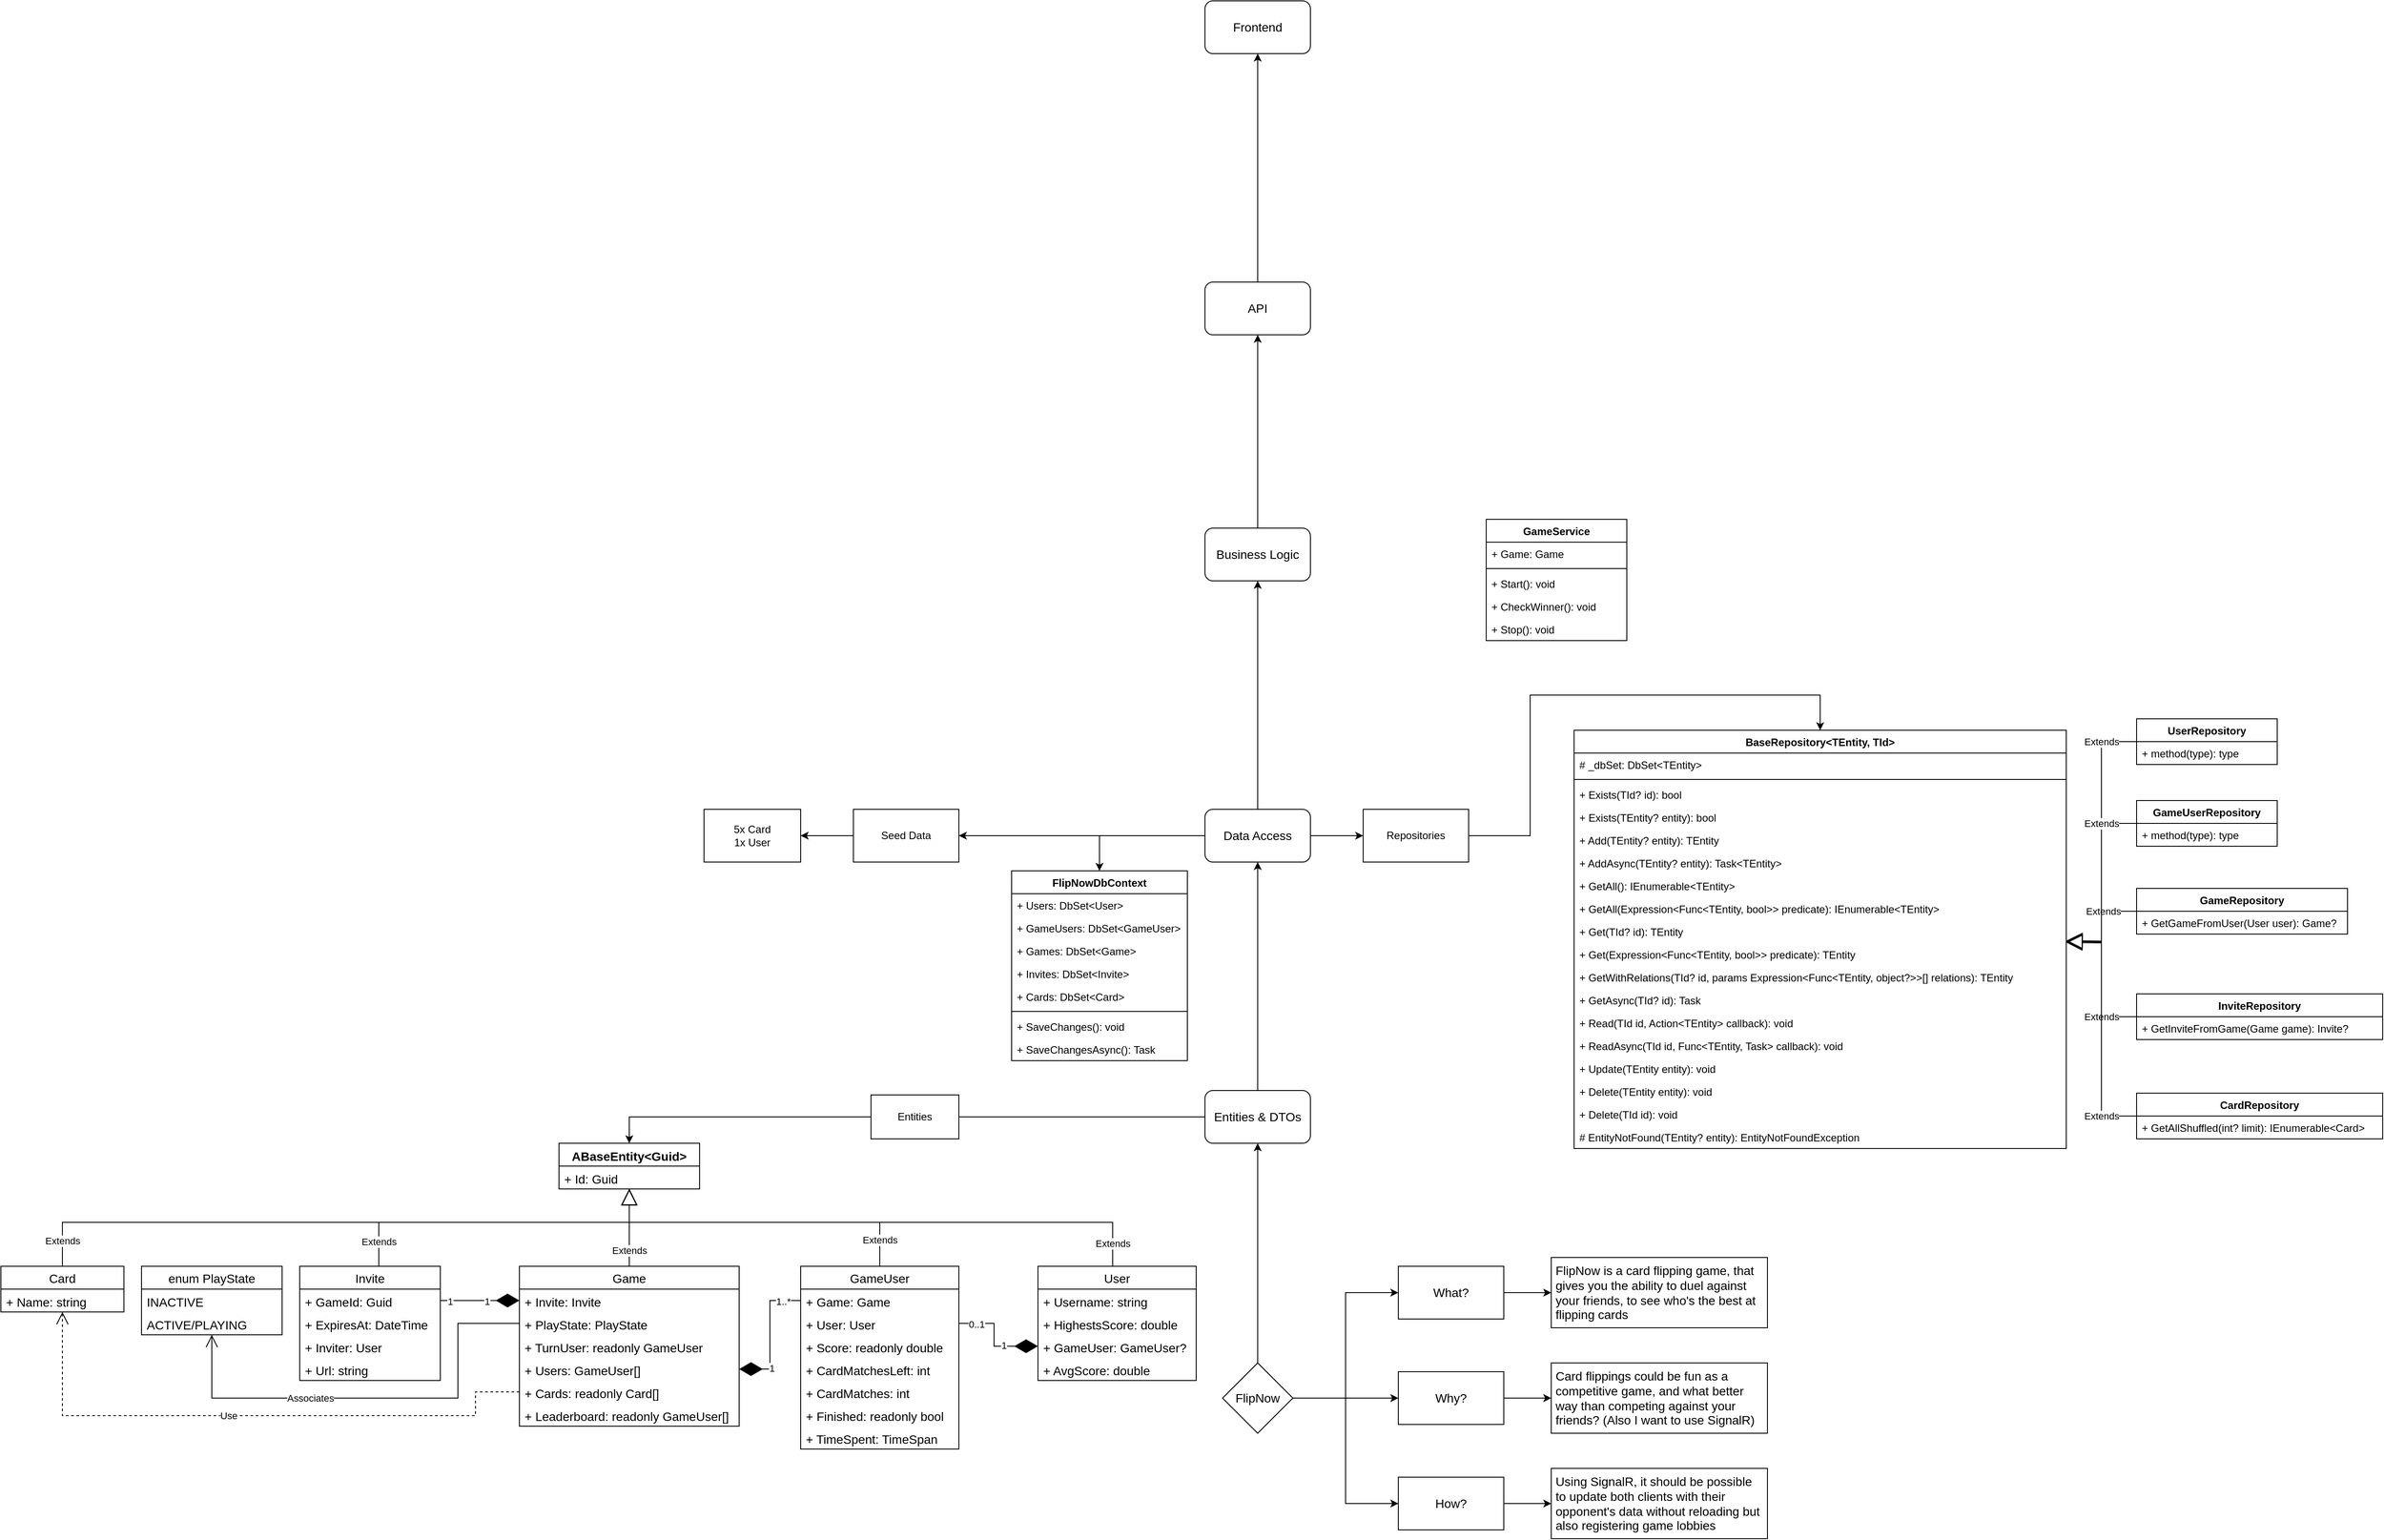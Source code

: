 <mxfile version="16.5.1" type="device"><diagram id="bLvxKrMpORe7aQ-tWuLp" name="Page-1"><mxGraphModel dx="3318" dy="1814" grid="1" gridSize="10" guides="1" tooltips="1" connect="1" arrows="1" fold="1" page="0" pageScale="1" pageWidth="827" pageHeight="1169" math="0" shadow="0"><root><mxCell id="0"/><mxCell id="1" parent="0"/><mxCell id="ZLtB1Bo7ZtcmUsLtzGa--14" value="" style="edgeStyle=orthogonalEdgeStyle;rounded=0;orthogonalLoop=1;jettySize=auto;html=1;fontSize=14;" edge="1" parent="1" source="ZLtB1Bo7ZtcmUsLtzGa--2" target="ZLtB1Bo7ZtcmUsLtzGa--4"><mxGeometry relative="1" as="geometry"/></mxCell><mxCell id="ZLtB1Bo7ZtcmUsLtzGa--158" style="edgeStyle=orthogonalEdgeStyle;rounded=0;orthogonalLoop=1;jettySize=auto;html=1;entryX=0;entryY=0.5;entryDx=0;entryDy=0;" edge="1" parent="1" source="ZLtB1Bo7ZtcmUsLtzGa--2" target="ZLtB1Bo7ZtcmUsLtzGa--108"><mxGeometry relative="1" as="geometry"/></mxCell><mxCell id="ZLtB1Bo7ZtcmUsLtzGa--160" style="edgeStyle=orthogonalEdgeStyle;rounded=0;orthogonalLoop=1;jettySize=auto;html=1;entryX=0.5;entryY=0;entryDx=0;entryDy=0;" edge="1" parent="1" source="ZLtB1Bo7ZtcmUsLtzGa--2" target="ZLtB1Bo7ZtcmUsLtzGa--111"><mxGeometry relative="1" as="geometry"/></mxCell><mxCell id="ZLtB1Bo7ZtcmUsLtzGa--161" style="edgeStyle=orthogonalEdgeStyle;rounded=0;orthogonalLoop=1;jettySize=auto;html=1;entryX=1;entryY=0.5;entryDx=0;entryDy=0;" edge="1" parent="1" source="ZLtB1Bo7ZtcmUsLtzGa--2" target="ZLtB1Bo7ZtcmUsLtzGa--109"><mxGeometry relative="1" as="geometry"/></mxCell><mxCell id="ZLtB1Bo7ZtcmUsLtzGa--2" value="Data Access" style="rounded=1;whiteSpace=wrap;html=1;fontSize=14;" vertex="1" parent="1"><mxGeometry x="20" y="330" width="120" height="60" as="geometry"/></mxCell><mxCell id="ZLtB1Bo7ZtcmUsLtzGa--13" value="" style="edgeStyle=orthogonalEdgeStyle;rounded=0;orthogonalLoop=1;jettySize=auto;html=1;fontSize=14;" edge="1" parent="1" source="ZLtB1Bo7ZtcmUsLtzGa--3" target="ZLtB1Bo7ZtcmUsLtzGa--2"><mxGeometry relative="1" as="geometry"/></mxCell><mxCell id="ZLtB1Bo7ZtcmUsLtzGa--57" style="edgeStyle=orthogonalEdgeStyle;rounded=0;orthogonalLoop=1;jettySize=auto;html=1;entryX=0.5;entryY=0;entryDx=0;entryDy=0;fontSize=14;startArrow=none;" edge="1" parent="1" source="ZLtB1Bo7ZtcmUsLtzGa--106" target="ZLtB1Bo7ZtcmUsLtzGa--52"><mxGeometry relative="1" as="geometry"><Array as="points"><mxPoint x="-635" y="680"/></Array></mxGeometry></mxCell><mxCell id="ZLtB1Bo7ZtcmUsLtzGa--3" value="Entities &amp;amp; DTOs" style="rounded=1;whiteSpace=wrap;html=1;fontSize=14;" vertex="1" parent="1"><mxGeometry x="20" y="650" width="120" height="60" as="geometry"/></mxCell><mxCell id="ZLtB1Bo7ZtcmUsLtzGa--15" style="edgeStyle=orthogonalEdgeStyle;rounded=0;orthogonalLoop=1;jettySize=auto;html=1;fontSize=14;" edge="1" parent="1" source="ZLtB1Bo7ZtcmUsLtzGa--4" target="ZLtB1Bo7ZtcmUsLtzGa--6"><mxGeometry relative="1" as="geometry"><mxPoint x="80.0" y="590" as="targetPoint"/></mxGeometry></mxCell><mxCell id="ZLtB1Bo7ZtcmUsLtzGa--4" value="Business Logic" style="rounded=1;whiteSpace=wrap;html=1;fontSize=14;" vertex="1" parent="1"><mxGeometry x="20" y="10" width="120" height="60" as="geometry"/></mxCell><mxCell id="ZLtB1Bo7ZtcmUsLtzGa--16" value="" style="edgeStyle=orthogonalEdgeStyle;rounded=0;orthogonalLoop=1;jettySize=auto;html=1;fontSize=14;" edge="1" parent="1" source="ZLtB1Bo7ZtcmUsLtzGa--6" target="ZLtB1Bo7ZtcmUsLtzGa--7"><mxGeometry relative="1" as="geometry"/></mxCell><mxCell id="ZLtB1Bo7ZtcmUsLtzGa--6" value="API" style="rounded=1;whiteSpace=wrap;html=1;fontSize=14;" vertex="1" parent="1"><mxGeometry x="20" y="-270" width="120" height="60" as="geometry"/></mxCell><mxCell id="ZLtB1Bo7ZtcmUsLtzGa--7" value="Frontend" style="rounded=1;whiteSpace=wrap;html=1;fontSize=14;" vertex="1" parent="1"><mxGeometry x="20" y="-590" width="120" height="60" as="geometry"/></mxCell><mxCell id="ZLtB1Bo7ZtcmUsLtzGa--12" value="" style="edgeStyle=orthogonalEdgeStyle;rounded=0;orthogonalLoop=1;jettySize=auto;html=1;fontSize=14;" edge="1" parent="1" source="ZLtB1Bo7ZtcmUsLtzGa--8" target="ZLtB1Bo7ZtcmUsLtzGa--3"><mxGeometry relative="1" as="geometry"/></mxCell><mxCell id="ZLtB1Bo7ZtcmUsLtzGa--26" style="edgeStyle=orthogonalEdgeStyle;rounded=0;orthogonalLoop=1;jettySize=auto;html=1;entryX=0;entryY=0.5;entryDx=0;entryDy=0;fontSize=14;" edge="1" parent="1" source="ZLtB1Bo7ZtcmUsLtzGa--8" target="ZLtB1Bo7ZtcmUsLtzGa--18"><mxGeometry relative="1" as="geometry"/></mxCell><mxCell id="ZLtB1Bo7ZtcmUsLtzGa--27" style="edgeStyle=orthogonalEdgeStyle;rounded=0;orthogonalLoop=1;jettySize=auto;html=1;entryX=0;entryY=0.5;entryDx=0;entryDy=0;fontSize=14;" edge="1" parent="1" source="ZLtB1Bo7ZtcmUsLtzGa--8" target="ZLtB1Bo7ZtcmUsLtzGa--17"><mxGeometry relative="1" as="geometry"/></mxCell><mxCell id="ZLtB1Bo7ZtcmUsLtzGa--28" style="edgeStyle=orthogonalEdgeStyle;rounded=0;orthogonalLoop=1;jettySize=auto;html=1;entryX=0;entryY=0.5;entryDx=0;entryDy=0;fontSize=14;" edge="1" parent="1" source="ZLtB1Bo7ZtcmUsLtzGa--8" target="ZLtB1Bo7ZtcmUsLtzGa--19"><mxGeometry relative="1" as="geometry"/></mxCell><mxCell id="ZLtB1Bo7ZtcmUsLtzGa--8" value="FlipNow" style="rhombus;whiteSpace=wrap;html=1;fontSize=14;" vertex="1" parent="1"><mxGeometry x="40" y="960" width="80" height="80" as="geometry"/></mxCell><mxCell id="ZLtB1Bo7ZtcmUsLtzGa--30" value="" style="edgeStyle=orthogonalEdgeStyle;rounded=0;orthogonalLoop=1;jettySize=auto;html=1;fontSize=14;" edge="1" parent="1" source="ZLtB1Bo7ZtcmUsLtzGa--17" target="ZLtB1Bo7ZtcmUsLtzGa--29"><mxGeometry relative="1" as="geometry"/></mxCell><mxCell id="ZLtB1Bo7ZtcmUsLtzGa--17" value="What?" style="whiteSpace=wrap;html=1;fontSize=14;" vertex="1" parent="1"><mxGeometry x="240" y="850" width="120" height="60" as="geometry"/></mxCell><mxCell id="ZLtB1Bo7ZtcmUsLtzGa--32" value="" style="edgeStyle=orthogonalEdgeStyle;rounded=0;orthogonalLoop=1;jettySize=auto;html=1;fontSize=14;" edge="1" parent="1" source="ZLtB1Bo7ZtcmUsLtzGa--18" target="ZLtB1Bo7ZtcmUsLtzGa--31"><mxGeometry relative="1" as="geometry"/></mxCell><mxCell id="ZLtB1Bo7ZtcmUsLtzGa--18" value="Why?" style="whiteSpace=wrap;html=1;fontSize=14;" vertex="1" parent="1"><mxGeometry x="240" y="970" width="120" height="60" as="geometry"/></mxCell><mxCell id="ZLtB1Bo7ZtcmUsLtzGa--34" value="" style="edgeStyle=orthogonalEdgeStyle;rounded=0;orthogonalLoop=1;jettySize=auto;html=1;fontSize=14;" edge="1" parent="1" source="ZLtB1Bo7ZtcmUsLtzGa--19" target="ZLtB1Bo7ZtcmUsLtzGa--33"><mxGeometry relative="1" as="geometry"/></mxCell><mxCell id="ZLtB1Bo7ZtcmUsLtzGa--19" value="How?" style="whiteSpace=wrap;html=1;fontSize=14;" vertex="1" parent="1"><mxGeometry x="240" y="1090" width="120" height="60" as="geometry"/></mxCell><mxCell id="ZLtB1Bo7ZtcmUsLtzGa--29" value="&lt;div&gt;FlipNow is a card flipping game, that gives you the ability to duel against your friends, to see who's the best at flipping cards&lt;/div&gt;" style="whiteSpace=wrap;html=1;fontSize=14;align=left;spacingLeft=3;" vertex="1" parent="1"><mxGeometry x="414" y="840" width="246" height="80" as="geometry"/></mxCell><mxCell id="ZLtB1Bo7ZtcmUsLtzGa--31" value="Card flippings could be fun as a competitive game, and what better way than competing against your friends? (Also I want to use SignalR)" style="whiteSpace=wrap;html=1;fontSize=14;align=left;spacingLeft=3;" vertex="1" parent="1"><mxGeometry x="414" y="960" width="246" height="80" as="geometry"/></mxCell><mxCell id="ZLtB1Bo7ZtcmUsLtzGa--33" value="Using SignalR, it should be possible to update both clients with their opponent's data without reloading but also registering game lobbies" style="whiteSpace=wrap;html=1;fontSize=14;align=left;spacingLeft=3;spacingRight=3;" vertex="1" parent="1"><mxGeometry x="414" y="1080" width="246" height="80" as="geometry"/></mxCell><mxCell id="ZLtB1Bo7ZtcmUsLtzGa--35" value="Game" style="swimlane;fontStyle=0;childLayout=stackLayout;horizontal=1;startSize=26;fillColor=none;horizontalStack=0;resizeParent=1;resizeParentMax=0;resizeLast=0;collapsible=1;marginBottom=0;fontSize=14;" vertex="1" parent="1"><mxGeometry x="-760" y="850" width="250" height="182" as="geometry"/></mxCell><mxCell id="ZLtB1Bo7ZtcmUsLtzGa--36" value="+ Invite: Invite" style="text;strokeColor=none;fillColor=none;align=left;verticalAlign=top;spacingLeft=4;spacingRight=4;overflow=hidden;rotatable=0;points=[[0,0.5],[1,0.5]];portConstraint=eastwest;fontSize=14;" vertex="1" parent="ZLtB1Bo7ZtcmUsLtzGa--35"><mxGeometry y="26" width="250" height="26" as="geometry"/></mxCell><mxCell id="ZLtB1Bo7ZtcmUsLtzGa--59" value="+ PlayState: PlayState" style="text;strokeColor=none;fillColor=none;align=left;verticalAlign=top;spacingLeft=4;spacingRight=4;overflow=hidden;rotatable=0;points=[[0,0.5],[1,0.5]];portConstraint=eastwest;fontSize=14;" vertex="1" parent="ZLtB1Bo7ZtcmUsLtzGa--35"><mxGeometry y="52" width="250" height="26" as="geometry"/></mxCell><mxCell id="ZLtB1Bo7ZtcmUsLtzGa--197" value="+ TurnUser: readonly GameUser" style="text;strokeColor=none;fillColor=none;align=left;verticalAlign=top;spacingLeft=4;spacingRight=4;overflow=hidden;rotatable=0;points=[[0,0.5],[1,0.5]];portConstraint=eastwest;fontSize=14;" vertex="1" parent="ZLtB1Bo7ZtcmUsLtzGa--35"><mxGeometry y="78" width="250" height="26" as="geometry"/></mxCell><mxCell id="ZLtB1Bo7ZtcmUsLtzGa--73" value="+ Users: GameUser[]" style="text;strokeColor=none;fillColor=none;align=left;verticalAlign=top;spacingLeft=4;spacingRight=4;overflow=hidden;rotatable=0;points=[[0,0.5],[1,0.5]];portConstraint=eastwest;fontSize=14;" vertex="1" parent="ZLtB1Bo7ZtcmUsLtzGa--35"><mxGeometry y="104" width="250" height="26" as="geometry"/></mxCell><mxCell id="ZLtB1Bo7ZtcmUsLtzGa--37" value="+ Cards: readonly Card[]" style="text;strokeColor=none;fillColor=none;align=left;verticalAlign=top;spacingLeft=4;spacingRight=4;overflow=hidden;rotatable=0;points=[[0,0.5],[1,0.5]];portConstraint=eastwest;fontSize=14;" vertex="1" parent="ZLtB1Bo7ZtcmUsLtzGa--35"><mxGeometry y="130" width="250" height="26" as="geometry"/></mxCell><mxCell id="ZLtB1Bo7ZtcmUsLtzGa--38" value="+ Leaderboard: readonly GameUser[]" style="text;strokeColor=none;fillColor=none;align=left;verticalAlign=top;spacingLeft=4;spacingRight=4;overflow=hidden;rotatable=0;points=[[0,0.5],[1,0.5]];portConstraint=eastwest;fontSize=14;" vertex="1" parent="ZLtB1Bo7ZtcmUsLtzGa--35"><mxGeometry y="156" width="250" height="26" as="geometry"/></mxCell><mxCell id="ZLtB1Bo7ZtcmUsLtzGa--39" value="Card" style="swimlane;fontStyle=0;childLayout=stackLayout;horizontal=1;startSize=26;fillColor=none;horizontalStack=0;resizeParent=1;resizeParentMax=0;resizeLast=0;collapsible=1;marginBottom=0;fontSize=14;" vertex="1" parent="1"><mxGeometry x="-1350" y="850" width="140" height="52" as="geometry"/></mxCell><mxCell id="ZLtB1Bo7ZtcmUsLtzGa--40" value="+ Name: string" style="text;strokeColor=none;fillColor=none;align=left;verticalAlign=top;spacingLeft=4;spacingRight=4;overflow=hidden;rotatable=0;points=[[0,0.5],[1,0.5]];portConstraint=eastwest;fontSize=14;" vertex="1" parent="ZLtB1Bo7ZtcmUsLtzGa--39"><mxGeometry y="26" width="140" height="26" as="geometry"/></mxCell><mxCell id="ZLtB1Bo7ZtcmUsLtzGa--43" value="Invite" style="swimlane;fontStyle=0;childLayout=stackLayout;horizontal=1;startSize=26;fillColor=none;horizontalStack=0;resizeParent=1;resizeParentMax=0;resizeLast=0;collapsible=1;marginBottom=0;fontSize=14;" vertex="1" parent="1"><mxGeometry x="-1010" y="850" width="160" height="130" as="geometry"/></mxCell><mxCell id="ZLtB1Bo7ZtcmUsLtzGa--44" value="+ GameId: Guid" style="text;strokeColor=none;fillColor=none;align=left;verticalAlign=top;spacingLeft=4;spacingRight=4;overflow=hidden;rotatable=0;points=[[0,0.5],[1,0.5]];portConstraint=eastwest;fontSize=14;" vertex="1" parent="ZLtB1Bo7ZtcmUsLtzGa--43"><mxGeometry y="26" width="160" height="26" as="geometry"/></mxCell><mxCell id="ZLtB1Bo7ZtcmUsLtzGa--45" value="+ ExpiresAt: DateTime" style="text;strokeColor=none;fillColor=none;align=left;verticalAlign=top;spacingLeft=4;spacingRight=4;overflow=hidden;rotatable=0;points=[[0,0.5],[1,0.5]];portConstraint=eastwest;fontSize=14;" vertex="1" parent="ZLtB1Bo7ZtcmUsLtzGa--43"><mxGeometry y="52" width="160" height="26" as="geometry"/></mxCell><mxCell id="ZLtB1Bo7ZtcmUsLtzGa--46" value="+ Inviter: User" style="text;strokeColor=none;fillColor=none;align=left;verticalAlign=top;spacingLeft=4;spacingRight=4;overflow=hidden;rotatable=0;points=[[0,0.5],[1,0.5]];portConstraint=eastwest;fontSize=14;" vertex="1" parent="ZLtB1Bo7ZtcmUsLtzGa--43"><mxGeometry y="78" width="160" height="26" as="geometry"/></mxCell><mxCell id="ZLtB1Bo7ZtcmUsLtzGa--72" value="+ Url: string" style="text;strokeColor=none;fillColor=none;align=left;verticalAlign=top;spacingLeft=4;spacingRight=4;overflow=hidden;rotatable=0;points=[[0,0.5],[1,0.5]];portConstraint=eastwest;fontSize=14;" vertex="1" parent="ZLtB1Bo7ZtcmUsLtzGa--43"><mxGeometry y="104" width="160" height="26" as="geometry"/></mxCell><mxCell id="ZLtB1Bo7ZtcmUsLtzGa--47" value="User" style="swimlane;fontStyle=0;childLayout=stackLayout;horizontal=1;startSize=26;fillColor=none;horizontalStack=0;resizeParent=1;resizeParentMax=0;resizeLast=0;collapsible=1;marginBottom=0;fontSize=14;" vertex="1" parent="1"><mxGeometry x="-170" y="850" width="180" height="130" as="geometry"/></mxCell><mxCell id="ZLtB1Bo7ZtcmUsLtzGa--48" value="+ Username: string" style="text;strokeColor=none;fillColor=none;align=left;verticalAlign=top;spacingLeft=4;spacingRight=4;overflow=hidden;rotatable=0;points=[[0,0.5],[1,0.5]];portConstraint=eastwest;fontSize=14;" vertex="1" parent="ZLtB1Bo7ZtcmUsLtzGa--47"><mxGeometry y="26" width="180" height="26" as="geometry"/></mxCell><mxCell id="ZLtB1Bo7ZtcmUsLtzGa--49" value="+ HighestsScore: double" style="text;strokeColor=none;fillColor=none;align=left;verticalAlign=top;spacingLeft=4;spacingRight=4;overflow=hidden;rotatable=0;points=[[0,0.5],[1,0.5]];portConstraint=eastwest;fontSize=14;" vertex="1" parent="ZLtB1Bo7ZtcmUsLtzGa--47"><mxGeometry y="52" width="180" height="26" as="geometry"/></mxCell><mxCell id="ZLtB1Bo7ZtcmUsLtzGa--90" value="+ GameUser: GameUser?" style="text;strokeColor=none;fillColor=none;align=left;verticalAlign=top;spacingLeft=4;spacingRight=4;overflow=hidden;rotatable=0;points=[[0,0.5],[1,0.5]];portConstraint=eastwest;fontSize=14;" vertex="1" parent="ZLtB1Bo7ZtcmUsLtzGa--47"><mxGeometry y="78" width="180" height="26" as="geometry"/></mxCell><mxCell id="ZLtB1Bo7ZtcmUsLtzGa--50" value="+ AvgScore: double" style="text;strokeColor=none;fillColor=none;align=left;verticalAlign=top;spacingLeft=4;spacingRight=4;overflow=hidden;rotatable=0;points=[[0,0.5],[1,0.5]];portConstraint=eastwest;fontSize=14;" vertex="1" parent="ZLtB1Bo7ZtcmUsLtzGa--47"><mxGeometry y="104" width="180" height="26" as="geometry"/></mxCell><mxCell id="ZLtB1Bo7ZtcmUsLtzGa--52" value="ABaseEntity&lt;Guid&gt;" style="swimlane;fontStyle=1;align=center;verticalAlign=top;childLayout=stackLayout;horizontal=1;startSize=26;horizontalStack=0;resizeParent=1;resizeParentMax=0;resizeLast=0;collapsible=1;marginBottom=0;fontSize=14;" vertex="1" parent="1"><mxGeometry x="-715" y="710" width="160" height="52" as="geometry"/></mxCell><mxCell id="ZLtB1Bo7ZtcmUsLtzGa--53" value="+ Id: Guid" style="text;strokeColor=none;fillColor=none;align=left;verticalAlign=top;spacingLeft=4;spacingRight=4;overflow=hidden;rotatable=0;points=[[0,0.5],[1,0.5]];portConstraint=eastwest;fontSize=14;" vertex="1" parent="ZLtB1Bo7ZtcmUsLtzGa--52"><mxGeometry y="26" width="160" height="26" as="geometry"/></mxCell><mxCell id="ZLtB1Bo7ZtcmUsLtzGa--60" value="GameUser" style="swimlane;fontStyle=0;childLayout=stackLayout;horizontal=1;startSize=26;fillColor=none;horizontalStack=0;resizeParent=1;resizeParentMax=0;resizeLast=0;collapsible=1;marginBottom=0;fontSize=14;" vertex="1" parent="1"><mxGeometry x="-440" y="850" width="180" height="208" as="geometry"/></mxCell><mxCell id="ZLtB1Bo7ZtcmUsLtzGa--61" value="+ Game: Game" style="text;strokeColor=none;fillColor=none;align=left;verticalAlign=top;spacingLeft=4;spacingRight=4;overflow=hidden;rotatable=0;points=[[0,0.5],[1,0.5]];portConstraint=eastwest;fontSize=14;" vertex="1" parent="ZLtB1Bo7ZtcmUsLtzGa--60"><mxGeometry y="26" width="180" height="26" as="geometry"/></mxCell><mxCell id="ZLtB1Bo7ZtcmUsLtzGa--62" value="+ User: User" style="text;strokeColor=none;fillColor=none;align=left;verticalAlign=top;spacingLeft=4;spacingRight=4;overflow=hidden;rotatable=0;points=[[0,0.5],[1,0.5]];portConstraint=eastwest;fontSize=14;" vertex="1" parent="ZLtB1Bo7ZtcmUsLtzGa--60"><mxGeometry y="52" width="180" height="26" as="geometry"/></mxCell><mxCell id="ZLtB1Bo7ZtcmUsLtzGa--63" value="+ Score: readonly double" style="text;strokeColor=none;fillColor=none;align=left;verticalAlign=top;spacingLeft=4;spacingRight=4;overflow=hidden;rotatable=0;points=[[0,0.5],[1,0.5]];portConstraint=eastwest;fontSize=14;" vertex="1" parent="ZLtB1Bo7ZtcmUsLtzGa--60"><mxGeometry y="78" width="180" height="26" as="geometry"/></mxCell><mxCell id="ZLtB1Bo7ZtcmUsLtzGa--68" value="+ CardMatchesLeft: int" style="text;strokeColor=none;fillColor=none;align=left;verticalAlign=top;spacingLeft=4;spacingRight=4;overflow=hidden;rotatable=0;points=[[0,0.5],[1,0.5]];portConstraint=eastwest;fontSize=14;" vertex="1" parent="ZLtB1Bo7ZtcmUsLtzGa--60"><mxGeometry y="104" width="180" height="26" as="geometry"/></mxCell><mxCell id="ZLtB1Bo7ZtcmUsLtzGa--69" value="+ CardMatches: int" style="text;strokeColor=none;fillColor=none;align=left;verticalAlign=top;spacingLeft=4;spacingRight=4;overflow=hidden;rotatable=0;points=[[0,0.5],[1,0.5]];portConstraint=eastwest;fontSize=14;" vertex="1" parent="ZLtB1Bo7ZtcmUsLtzGa--60"><mxGeometry y="130" width="180" height="26" as="geometry"/></mxCell><mxCell id="ZLtB1Bo7ZtcmUsLtzGa--71" value="+ Finished: readonly bool" style="text;strokeColor=none;fillColor=none;align=left;verticalAlign=top;spacingLeft=4;spacingRight=4;overflow=hidden;rotatable=0;points=[[0,0.5],[1,0.5]];portConstraint=eastwest;fontSize=14;" vertex="1" parent="ZLtB1Bo7ZtcmUsLtzGa--60"><mxGeometry y="156" width="180" height="26" as="geometry"/></mxCell><mxCell id="ZLtB1Bo7ZtcmUsLtzGa--70" value="+ TimeSpent: TimeSpan" style="text;strokeColor=none;fillColor=none;align=left;verticalAlign=top;spacingLeft=4;spacingRight=4;overflow=hidden;rotatable=0;points=[[0,0.5],[1,0.5]];portConstraint=eastwest;fontSize=14;" vertex="1" parent="ZLtB1Bo7ZtcmUsLtzGa--60"><mxGeometry y="182" width="180" height="26" as="geometry"/></mxCell><mxCell id="ZLtB1Bo7ZtcmUsLtzGa--64" value="enum PlayState" style="swimlane;fontStyle=0;childLayout=stackLayout;horizontal=1;startSize=26;fillColor=none;horizontalStack=0;resizeParent=1;resizeParentMax=0;resizeLast=0;collapsible=1;marginBottom=0;fontSize=14;" vertex="1" parent="1"><mxGeometry x="-1190" y="850" width="160" height="78" as="geometry"/></mxCell><mxCell id="ZLtB1Bo7ZtcmUsLtzGa--65" value="INACTIVE" style="text;strokeColor=none;fillColor=none;align=left;verticalAlign=top;spacingLeft=4;spacingRight=4;overflow=hidden;rotatable=0;points=[[0,0.5],[1,0.5]];portConstraint=eastwest;fontSize=14;" vertex="1" parent="ZLtB1Bo7ZtcmUsLtzGa--64"><mxGeometry y="26" width="160" height="26" as="geometry"/></mxCell><mxCell id="ZLtB1Bo7ZtcmUsLtzGa--67" value="ACTIVE/PLAYING" style="text;strokeColor=none;fillColor=none;align=left;verticalAlign=top;spacingLeft=4;spacingRight=4;overflow=hidden;rotatable=0;points=[[0,0.5],[1,0.5]];portConstraint=eastwest;fontSize=14;" vertex="1" parent="ZLtB1Bo7ZtcmUsLtzGa--64"><mxGeometry y="52" width="160" height="26" as="geometry"/></mxCell><mxCell id="ZLtB1Bo7ZtcmUsLtzGa--75" value="Extends" style="endArrow=block;endSize=16;endFill=0;html=1;rounded=0;exitX=0.5;exitY=0;exitDx=0;exitDy=0;edgeStyle=orthogonalEdgeStyle;" edge="1" parent="1" source="ZLtB1Bo7ZtcmUsLtzGa--47" target="ZLtB1Bo7ZtcmUsLtzGa--52"><mxGeometry x="-0.903" width="160" relative="1" as="geometry"><mxPoint x="-560" y="1180" as="sourcePoint"/><mxPoint x="-400" y="1180" as="targetPoint"/><Array as="points"><mxPoint x="-85" y="850"/><mxPoint x="-85" y="800"/><mxPoint x="-635" y="800"/></Array><mxPoint as="offset"/></mxGeometry></mxCell><mxCell id="ZLtB1Bo7ZtcmUsLtzGa--76" value="Extends" style="endArrow=block;endSize=16;endFill=0;html=1;rounded=0;exitX=0.5;exitY=0;exitDx=0;exitDy=0;edgeStyle=orthogonalEdgeStyle;" edge="1" parent="1" source="ZLtB1Bo7ZtcmUsLtzGa--60" target="ZLtB1Bo7ZtcmUsLtzGa--52"><mxGeometry x="-0.839" width="160" relative="1" as="geometry"><mxPoint x="-75" y="860" as="sourcePoint"/><mxPoint x="-605" y="782" as="targetPoint"/><mxPoint as="offset"/><Array as="points"><mxPoint x="-350" y="800"/><mxPoint x="-635" y="800"/></Array></mxGeometry></mxCell><mxCell id="ZLtB1Bo7ZtcmUsLtzGa--77" value="Extends" style="endArrow=block;endSize=16;endFill=0;html=1;rounded=0;edgeStyle=orthogonalEdgeStyle;exitX=0.5;exitY=0;exitDx=0;exitDy=0;" edge="1" parent="1" source="ZLtB1Bo7ZtcmUsLtzGa--35" target="ZLtB1Bo7ZtcmUsLtzGa--52"><mxGeometry x="-0.595" width="160" relative="1" as="geometry"><mxPoint x="-65" y="870" as="sourcePoint"/><mxPoint x="-595" y="792" as="targetPoint"/><mxPoint as="offset"/><Array as="points"><mxPoint x="-635" y="790"/><mxPoint x="-635" y="790"/></Array></mxGeometry></mxCell><mxCell id="ZLtB1Bo7ZtcmUsLtzGa--79" value="Extends" style="endArrow=block;endSize=16;endFill=0;html=1;rounded=0;edgeStyle=orthogonalEdgeStyle;exitX=0.5;exitY=0;exitDx=0;exitDy=0;" edge="1" parent="1" source="ZLtB1Bo7ZtcmUsLtzGa--43" target="ZLtB1Bo7ZtcmUsLtzGa--52"><mxGeometry x="-0.801" width="160" relative="1" as="geometry"><mxPoint x="-485" y="1268" as="sourcePoint"/><mxPoint x="-615" y="760" as="targetPoint"/><mxPoint as="offset"/><Array as="points"><mxPoint x="-920" y="850"/><mxPoint x="-920" y="800"/><mxPoint x="-635" y="800"/></Array></mxGeometry></mxCell><mxCell id="ZLtB1Bo7ZtcmUsLtzGa--80" value="Extends" style="endArrow=block;endSize=16;endFill=0;html=1;rounded=0;exitX=0.5;exitY=0;exitDx=0;exitDy=0;edgeStyle=orthogonalEdgeStyle;" edge="1" parent="1" source="ZLtB1Bo7ZtcmUsLtzGa--39" target="ZLtB1Bo7ZtcmUsLtzGa--52"><mxGeometry x="-0.92" width="160" relative="1" as="geometry"><mxPoint x="-475" y="1278" as="sourcePoint"/><mxPoint x="-760" y="1190" as="targetPoint"/><mxPoint as="offset"/><Array as="points"><mxPoint x="-1280" y="800"/><mxPoint x="-635" y="800"/></Array></mxGeometry></mxCell><mxCell id="ZLtB1Bo7ZtcmUsLtzGa--91" value="" style="endArrow=diamondThin;endFill=1;endSize=24;html=1;rounded=0;entryX=1;entryY=0.5;entryDx=0;entryDy=0;exitX=0;exitY=0.5;exitDx=0;exitDy=0;edgeStyle=orthogonalEdgeStyle;" edge="1" parent="1" source="ZLtB1Bo7ZtcmUsLtzGa--61" target="ZLtB1Bo7ZtcmUsLtzGa--73"><mxGeometry width="160" relative="1" as="geometry"><mxPoint x="-930" y="1190" as="sourcePoint"/><mxPoint x="-770" y="1190" as="targetPoint"/></mxGeometry></mxCell><mxCell id="ZLtB1Bo7ZtcmUsLtzGa--92" value="1..*" style="edgeLabel;html=1;align=center;verticalAlign=middle;resizable=0;points=[];" vertex="1" connectable="0" parent="ZLtB1Bo7ZtcmUsLtzGa--91"><mxGeometry x="-0.84" relative="1" as="geometry"><mxPoint x="-8" y="1" as="offset"/></mxGeometry></mxCell><mxCell id="ZLtB1Bo7ZtcmUsLtzGa--93" value="1" style="edgeLabel;html=1;align=center;verticalAlign=middle;resizable=0;points=[];" vertex="1" connectable="0" parent="ZLtB1Bo7ZtcmUsLtzGa--91"><mxGeometry x="0.796" y="-3" relative="1" as="geometry"><mxPoint x="22" y="2" as="offset"/></mxGeometry></mxCell><mxCell id="ZLtB1Bo7ZtcmUsLtzGa--95" value="" style="endArrow=diamondThin;endFill=1;endSize=24;html=1;rounded=0;edgeStyle=orthogonalEdgeStyle;" edge="1" parent="1" source="ZLtB1Bo7ZtcmUsLtzGa--62" target="ZLtB1Bo7ZtcmUsLtzGa--90"><mxGeometry width="160" relative="1" as="geometry"><mxPoint x="-210" y="960" as="sourcePoint"/><mxPoint x="-240" y="1132" as="targetPoint"/><Array as="points"><mxPoint x="-220" y="915"/><mxPoint x="-220" y="941"/></Array></mxGeometry></mxCell><mxCell id="ZLtB1Bo7ZtcmUsLtzGa--96" value="0..1" style="edgeLabel;html=1;align=center;verticalAlign=middle;resizable=0;points=[];" vertex="1" connectable="0" parent="ZLtB1Bo7ZtcmUsLtzGa--95"><mxGeometry x="-0.84" relative="1" as="geometry"><mxPoint x="10" y="1" as="offset"/></mxGeometry></mxCell><mxCell id="ZLtB1Bo7ZtcmUsLtzGa--97" value="1" style="edgeLabel;html=1;align=center;verticalAlign=middle;resizable=0;points=[];" vertex="1" connectable="0" parent="ZLtB1Bo7ZtcmUsLtzGa--95"><mxGeometry x="0.796" y="-3" relative="1" as="geometry"><mxPoint x="-27" y="-4" as="offset"/></mxGeometry></mxCell><mxCell id="ZLtB1Bo7ZtcmUsLtzGa--98" value="" style="endArrow=diamondThin;endFill=1;endSize=24;html=1;rounded=0;edgeStyle=orthogonalEdgeStyle;" edge="1" parent="1" source="ZLtB1Bo7ZtcmUsLtzGa--44" target="ZLtB1Bo7ZtcmUsLtzGa--36"><mxGeometry width="160" relative="1" as="geometry"><mxPoint x="-850" y="1108" as="sourcePoint"/><mxPoint x="-940" y="1160" as="targetPoint"/></mxGeometry></mxCell><mxCell id="ZLtB1Bo7ZtcmUsLtzGa--99" value="1" style="edgeLabel;html=1;align=center;verticalAlign=middle;resizable=0;points=[];" vertex="1" connectable="0" parent="ZLtB1Bo7ZtcmUsLtzGa--98"><mxGeometry x="-0.84" relative="1" as="geometry"><mxPoint x="4" y="1" as="offset"/></mxGeometry></mxCell><mxCell id="ZLtB1Bo7ZtcmUsLtzGa--100" value="1" style="edgeLabel;html=1;align=center;verticalAlign=middle;resizable=0;points=[];" vertex="1" connectable="0" parent="ZLtB1Bo7ZtcmUsLtzGa--98"><mxGeometry x="0.796" y="-3" relative="1" as="geometry"><mxPoint x="-28" y="-2" as="offset"/></mxGeometry></mxCell><mxCell id="ZLtB1Bo7ZtcmUsLtzGa--102" value="Use" style="endArrow=open;endSize=12;dashed=1;html=1;rounded=0;" edge="1" parent="1" source="ZLtB1Bo7ZtcmUsLtzGa--37" target="ZLtB1Bo7ZtcmUsLtzGa--39"><mxGeometry x="0.076" width="160" relative="1" as="geometry"><mxPoint x="-805" y="998.906" as="sourcePoint"/><mxPoint x="-1130" y="1034" as="targetPoint"/><Array as="points"><mxPoint x="-810" y="993"/><mxPoint x="-810" y="1020"/><mxPoint x="-1280" y="1020"/></Array><mxPoint as="offset"/></mxGeometry></mxCell><mxCell id="ZLtB1Bo7ZtcmUsLtzGa--103" value="" style="endArrow=open;endFill=1;endSize=12;html=1;rounded=0;" edge="1" parent="1" source="ZLtB1Bo7ZtcmUsLtzGa--59" target="ZLtB1Bo7ZtcmUsLtzGa--64"><mxGeometry width="160" relative="1" as="geometry"><mxPoint x="-1070" y="1160" as="sourcePoint"/><mxPoint x="-910" y="1160" as="targetPoint"/><Array as="points"><mxPoint x="-830" y="915"/><mxPoint x="-830" y="1000"/><mxPoint x="-1110" y="1000"/></Array></mxGeometry></mxCell><mxCell id="ZLtB1Bo7ZtcmUsLtzGa--104" value="Associates" style="edgeLabel;html=1;align=center;verticalAlign=middle;resizable=0;points=[];" vertex="1" connectable="0" parent="ZLtB1Bo7ZtcmUsLtzGa--103"><mxGeometry x="0.312" y="-1" relative="1" as="geometry"><mxPoint x="9" y="1" as="offset"/></mxGeometry></mxCell><mxCell id="ZLtB1Bo7ZtcmUsLtzGa--106" value="Entities" style="whiteSpace=wrap;html=1;" vertex="1" parent="1"><mxGeometry x="-360" y="655" width="100" height="50" as="geometry"/></mxCell><mxCell id="ZLtB1Bo7ZtcmUsLtzGa--107" value="" style="edgeStyle=orthogonalEdgeStyle;rounded=0;orthogonalLoop=1;jettySize=auto;html=1;entryX=1;entryY=0.5;entryDx=0;entryDy=0;fontSize=14;endArrow=none;" edge="1" parent="1" source="ZLtB1Bo7ZtcmUsLtzGa--3" target="ZLtB1Bo7ZtcmUsLtzGa--106"><mxGeometry relative="1" as="geometry"><mxPoint x="20" y="680" as="sourcePoint"/><mxPoint x="-615" y="710" as="targetPoint"/><Array as="points"/></mxGeometry></mxCell><mxCell id="ZLtB1Bo7ZtcmUsLtzGa--159" style="edgeStyle=orthogonalEdgeStyle;rounded=0;orthogonalLoop=1;jettySize=auto;html=1;entryX=0.5;entryY=0;entryDx=0;entryDy=0;" edge="1" parent="1" source="ZLtB1Bo7ZtcmUsLtzGa--108" target="ZLtB1Bo7ZtcmUsLtzGa--121"><mxGeometry relative="1" as="geometry"><Array as="points"><mxPoint x="390" y="360"/><mxPoint x="390" y="200"/><mxPoint x="720" y="200"/></Array></mxGeometry></mxCell><mxCell id="ZLtB1Bo7ZtcmUsLtzGa--108" value="Repositories" style="whiteSpace=wrap;html=1;" vertex="1" parent="1"><mxGeometry x="200" y="330" width="120" height="60" as="geometry"/></mxCell><mxCell id="ZLtB1Bo7ZtcmUsLtzGa--190" value="" style="edgeStyle=orthogonalEdgeStyle;rounded=0;orthogonalLoop=1;jettySize=auto;html=1;" edge="1" parent="1" source="ZLtB1Bo7ZtcmUsLtzGa--109" target="ZLtB1Bo7ZtcmUsLtzGa--189"><mxGeometry relative="1" as="geometry"/></mxCell><mxCell id="ZLtB1Bo7ZtcmUsLtzGa--109" value="Seed Data" style="whiteSpace=wrap;html=1;" vertex="1" parent="1"><mxGeometry x="-380" y="330" width="120" height="60" as="geometry"/></mxCell><mxCell id="ZLtB1Bo7ZtcmUsLtzGa--111" value="FlipNowDbContext" style="swimlane;fontStyle=1;align=center;verticalAlign=top;childLayout=stackLayout;horizontal=1;startSize=26;horizontalStack=0;resizeParent=1;resizeParentMax=0;resizeLast=0;collapsible=1;marginBottom=0;" vertex="1" parent="1"><mxGeometry x="-200" y="400" width="200" height="216" as="geometry"/></mxCell><mxCell id="ZLtB1Bo7ZtcmUsLtzGa--115" value="+ Users: DbSet&lt;User&gt;" style="text;strokeColor=none;fillColor=none;align=left;verticalAlign=top;spacingLeft=4;spacingRight=4;overflow=hidden;rotatable=0;points=[[0,0.5],[1,0.5]];portConstraint=eastwest;" vertex="1" parent="ZLtB1Bo7ZtcmUsLtzGa--111"><mxGeometry y="26" width="200" height="26" as="geometry"/></mxCell><mxCell id="ZLtB1Bo7ZtcmUsLtzGa--117" value="+ GameUsers: DbSet&lt;GameUser&gt;" style="text;strokeColor=none;fillColor=none;align=left;verticalAlign=top;spacingLeft=4;spacingRight=4;overflow=hidden;rotatable=0;points=[[0,0.5],[1,0.5]];portConstraint=eastwest;" vertex="1" parent="ZLtB1Bo7ZtcmUsLtzGa--111"><mxGeometry y="52" width="200" height="26" as="geometry"/></mxCell><mxCell id="ZLtB1Bo7ZtcmUsLtzGa--118" value="+ Games: DbSet&lt;Game&gt;" style="text;strokeColor=none;fillColor=none;align=left;verticalAlign=top;spacingLeft=4;spacingRight=4;overflow=hidden;rotatable=0;points=[[0,0.5],[1,0.5]];portConstraint=eastwest;" vertex="1" parent="ZLtB1Bo7ZtcmUsLtzGa--111"><mxGeometry y="78" width="200" height="26" as="geometry"/></mxCell><mxCell id="ZLtB1Bo7ZtcmUsLtzGa--116" value="+ Invites: DbSet&lt;Invite&gt;" style="text;strokeColor=none;fillColor=none;align=left;verticalAlign=top;spacingLeft=4;spacingRight=4;overflow=hidden;rotatable=0;points=[[0,0.5],[1,0.5]];portConstraint=eastwest;" vertex="1" parent="ZLtB1Bo7ZtcmUsLtzGa--111"><mxGeometry y="104" width="200" height="26" as="geometry"/></mxCell><mxCell id="ZLtB1Bo7ZtcmUsLtzGa--112" value="+ Cards: DbSet&lt;Card&gt;" style="text;strokeColor=none;fillColor=none;align=left;verticalAlign=top;spacingLeft=4;spacingRight=4;overflow=hidden;rotatable=0;points=[[0,0.5],[1,0.5]];portConstraint=eastwest;" vertex="1" parent="ZLtB1Bo7ZtcmUsLtzGa--111"><mxGeometry y="130" width="200" height="26" as="geometry"/></mxCell><mxCell id="ZLtB1Bo7ZtcmUsLtzGa--113" value="" style="line;strokeWidth=1;fillColor=none;align=left;verticalAlign=middle;spacingTop=-1;spacingLeft=3;spacingRight=3;rotatable=0;labelPosition=right;points=[];portConstraint=eastwest;" vertex="1" parent="ZLtB1Bo7ZtcmUsLtzGa--111"><mxGeometry y="156" width="200" height="8" as="geometry"/></mxCell><mxCell id="ZLtB1Bo7ZtcmUsLtzGa--114" value="+ SaveChanges(): void" style="text;strokeColor=none;fillColor=none;align=left;verticalAlign=top;spacingLeft=4;spacingRight=4;overflow=hidden;rotatable=0;points=[[0,0.5],[1,0.5]];portConstraint=eastwest;" vertex="1" parent="ZLtB1Bo7ZtcmUsLtzGa--111"><mxGeometry y="164" width="200" height="26" as="geometry"/></mxCell><mxCell id="ZLtB1Bo7ZtcmUsLtzGa--120" value="+ SaveChangesAsync(): Task" style="text;strokeColor=none;fillColor=none;align=left;verticalAlign=top;spacingLeft=4;spacingRight=4;overflow=hidden;rotatable=0;points=[[0,0.5],[1,0.5]];portConstraint=eastwest;" vertex="1" parent="ZLtB1Bo7ZtcmUsLtzGa--111"><mxGeometry y="190" width="200" height="26" as="geometry"/></mxCell><mxCell id="ZLtB1Bo7ZtcmUsLtzGa--121" value="BaseRepository&lt;TEntity, TId&gt;" style="swimlane;fontStyle=1;align=center;verticalAlign=top;childLayout=stackLayout;horizontal=1;startSize=26;horizontalStack=0;resizeParent=1;resizeParentMax=0;resizeLast=0;collapsible=1;marginBottom=0;" vertex="1" parent="1"><mxGeometry x="440" y="240" width="560" height="476" as="geometry"><mxRectangle x="560" y="227" width="200" height="26" as="alternateBounds"/></mxGeometry></mxCell><mxCell id="ZLtB1Bo7ZtcmUsLtzGa--122" value="# _dbSet: DbSet&lt;TEntity&gt;" style="text;strokeColor=none;fillColor=none;align=left;verticalAlign=top;spacingLeft=4;spacingRight=4;overflow=hidden;rotatable=0;points=[[0,0.5],[1,0.5]];portConstraint=eastwest;" vertex="1" parent="ZLtB1Bo7ZtcmUsLtzGa--121"><mxGeometry y="26" width="560" height="26" as="geometry"/></mxCell><mxCell id="ZLtB1Bo7ZtcmUsLtzGa--123" value="" style="line;strokeWidth=1;fillColor=none;align=left;verticalAlign=middle;spacingTop=-1;spacingLeft=3;spacingRight=3;rotatable=0;labelPosition=right;points=[];portConstraint=eastwest;" vertex="1" parent="ZLtB1Bo7ZtcmUsLtzGa--121"><mxGeometry y="52" width="560" height="8" as="geometry"/></mxCell><mxCell id="ZLtB1Bo7ZtcmUsLtzGa--124" value="+ Exists(TId? id): bool" style="text;strokeColor=none;fillColor=none;align=left;verticalAlign=top;spacingLeft=4;spacingRight=4;overflow=hidden;rotatable=0;points=[[0,0.5],[1,0.5]];portConstraint=eastwest;" vertex="1" parent="ZLtB1Bo7ZtcmUsLtzGa--121"><mxGeometry y="60" width="560" height="26" as="geometry"/></mxCell><mxCell id="ZLtB1Bo7ZtcmUsLtzGa--126" value="+ Exists(TEntity? entity): bool" style="text;strokeColor=none;fillColor=none;align=left;verticalAlign=top;spacingLeft=4;spacingRight=4;overflow=hidden;rotatable=0;points=[[0,0.5],[1,0.5]];portConstraint=eastwest;" vertex="1" parent="ZLtB1Bo7ZtcmUsLtzGa--121"><mxGeometry y="86" width="560" height="26" as="geometry"/></mxCell><mxCell id="ZLtB1Bo7ZtcmUsLtzGa--127" value="+ Add(TEntity? entity): TEntity" style="text;strokeColor=none;fillColor=none;align=left;verticalAlign=top;spacingLeft=4;spacingRight=4;overflow=hidden;rotatable=0;points=[[0,0.5],[1,0.5]];portConstraint=eastwest;" vertex="1" parent="ZLtB1Bo7ZtcmUsLtzGa--121"><mxGeometry y="112" width="560" height="26" as="geometry"/></mxCell><mxCell id="ZLtB1Bo7ZtcmUsLtzGa--128" value="+ AddAsync(TEntity? entity): Task&lt;TEntity&gt;" style="text;strokeColor=none;fillColor=none;align=left;verticalAlign=top;spacingLeft=4;spacingRight=4;overflow=hidden;rotatable=0;points=[[0,0.5],[1,0.5]];portConstraint=eastwest;" vertex="1" parent="ZLtB1Bo7ZtcmUsLtzGa--121"><mxGeometry y="138" width="560" height="26" as="geometry"/></mxCell><mxCell id="ZLtB1Bo7ZtcmUsLtzGa--130" value="+ GetAll(): IEnumerable&lt;TEntity&gt;" style="text;strokeColor=none;fillColor=none;align=left;verticalAlign=top;spacingLeft=4;spacingRight=4;overflow=hidden;rotatable=0;points=[[0,0.5],[1,0.5]];portConstraint=eastwest;" vertex="1" parent="ZLtB1Bo7ZtcmUsLtzGa--121"><mxGeometry y="164" width="560" height="26" as="geometry"/></mxCell><mxCell id="ZLtB1Bo7ZtcmUsLtzGa--129" value="+ GetAll(Expression&lt;Func&lt;TEntity, bool&gt;&gt; predicate): IEnumerable&lt;TEntity&gt;" style="text;strokeColor=none;fillColor=none;align=left;verticalAlign=top;spacingLeft=4;spacingRight=4;overflow=hidden;rotatable=0;points=[[0,0.5],[1,0.5]];portConstraint=eastwest;" vertex="1" parent="ZLtB1Bo7ZtcmUsLtzGa--121"><mxGeometry y="190" width="560" height="26" as="geometry"/></mxCell><mxCell id="ZLtB1Bo7ZtcmUsLtzGa--132" value="+ Get(TId? id): TEntity" style="text;strokeColor=none;fillColor=none;align=left;verticalAlign=top;spacingLeft=4;spacingRight=4;overflow=hidden;rotatable=0;points=[[0,0.5],[1,0.5]];portConstraint=eastwest;" vertex="1" parent="ZLtB1Bo7ZtcmUsLtzGa--121"><mxGeometry y="216" width="560" height="26" as="geometry"/></mxCell><mxCell id="ZLtB1Bo7ZtcmUsLtzGa--131" value="+ Get(Expression&lt;Func&lt;TEntity, bool&gt;&gt; predicate): TEntity" style="text;strokeColor=none;fillColor=none;align=left;verticalAlign=top;spacingLeft=4;spacingRight=4;overflow=hidden;rotatable=0;points=[[0,0.5],[1,0.5]];portConstraint=eastwest;" vertex="1" parent="ZLtB1Bo7ZtcmUsLtzGa--121"><mxGeometry y="242" width="560" height="26" as="geometry"/></mxCell><mxCell id="ZLtB1Bo7ZtcmUsLtzGa--134" value="+ GetWithRelations(TId? id, params Expression&lt;Func&lt;TEntity, object?&gt;&gt;[] relations): TEntity" style="text;strokeColor=none;fillColor=none;align=left;verticalAlign=top;spacingLeft=4;spacingRight=4;overflow=hidden;rotatable=0;points=[[0,0.5],[1,0.5]];portConstraint=eastwest;" vertex="1" parent="ZLtB1Bo7ZtcmUsLtzGa--121"><mxGeometry y="268" width="560" height="26" as="geometry"/></mxCell><mxCell id="ZLtB1Bo7ZtcmUsLtzGa--133" value="+ GetAsync(TId? id): Task" style="text;strokeColor=none;fillColor=none;align=left;verticalAlign=top;spacingLeft=4;spacingRight=4;overflow=hidden;rotatable=0;points=[[0,0.5],[1,0.5]];portConstraint=eastwest;" vertex="1" parent="ZLtB1Bo7ZtcmUsLtzGa--121"><mxGeometry y="294" width="560" height="26" as="geometry"/></mxCell><mxCell id="ZLtB1Bo7ZtcmUsLtzGa--136" value="+ Read(TId id, Action&lt;TEntity&gt; callback): void" style="text;strokeColor=none;fillColor=none;align=left;verticalAlign=top;spacingLeft=4;spacingRight=4;overflow=hidden;rotatable=0;points=[[0,0.5],[1,0.5]];portConstraint=eastwest;" vertex="1" parent="ZLtB1Bo7ZtcmUsLtzGa--121"><mxGeometry y="320" width="560" height="26" as="geometry"/></mxCell><mxCell id="ZLtB1Bo7ZtcmUsLtzGa--154" value="+ ReadAsync(TId id, Func&lt;TEntity, Task&gt; callback): void" style="text;strokeColor=none;fillColor=none;align=left;verticalAlign=top;spacingLeft=4;spacingRight=4;overflow=hidden;rotatable=0;points=[[0,0.5],[1,0.5]];portConstraint=eastwest;" vertex="1" parent="ZLtB1Bo7ZtcmUsLtzGa--121"><mxGeometry y="346" width="560" height="26" as="geometry"/></mxCell><mxCell id="ZLtB1Bo7ZtcmUsLtzGa--135" value="+ Update(TEntity entity): void" style="text;strokeColor=none;fillColor=none;align=left;verticalAlign=top;spacingLeft=4;spacingRight=4;overflow=hidden;rotatable=0;points=[[0,0.5],[1,0.5]];portConstraint=eastwest;" vertex="1" parent="ZLtB1Bo7ZtcmUsLtzGa--121"><mxGeometry y="372" width="560" height="26" as="geometry"/></mxCell><mxCell id="ZLtB1Bo7ZtcmUsLtzGa--155" value="+ Delete(TEntity entity): void" style="text;strokeColor=none;fillColor=none;align=left;verticalAlign=top;spacingLeft=4;spacingRight=4;overflow=hidden;rotatable=0;points=[[0,0.5],[1,0.5]];portConstraint=eastwest;" vertex="1" parent="ZLtB1Bo7ZtcmUsLtzGa--121"><mxGeometry y="398" width="560" height="26" as="geometry"/></mxCell><mxCell id="ZLtB1Bo7ZtcmUsLtzGa--157" value="+ Delete(TId id): void" style="text;strokeColor=none;fillColor=none;align=left;verticalAlign=top;spacingLeft=4;spacingRight=4;overflow=hidden;rotatable=0;points=[[0,0.5],[1,0.5]];portConstraint=eastwest;" vertex="1" parent="ZLtB1Bo7ZtcmUsLtzGa--121"><mxGeometry y="424" width="560" height="26" as="geometry"/></mxCell><mxCell id="ZLtB1Bo7ZtcmUsLtzGa--156" value="# EntityNotFound(TEntity? entity): EntityNotFoundException" style="text;strokeColor=none;fillColor=none;align=left;verticalAlign=top;spacingLeft=4;spacingRight=4;overflow=hidden;rotatable=0;points=[[0,0.5],[1,0.5]];portConstraint=eastwest;" vertex="1" parent="ZLtB1Bo7ZtcmUsLtzGa--121"><mxGeometry y="450" width="560" height="26" as="geometry"/></mxCell><mxCell id="ZLtB1Bo7ZtcmUsLtzGa--162" value="UserRepository" style="swimlane;fontStyle=1;align=center;verticalAlign=top;childLayout=stackLayout;horizontal=1;startSize=26;horizontalStack=0;resizeParent=1;resizeParentMax=0;resizeLast=0;collapsible=1;marginBottom=0;" vertex="1" parent="1"><mxGeometry x="1080" y="227" width="160" height="52" as="geometry"/></mxCell><mxCell id="ZLtB1Bo7ZtcmUsLtzGa--165" value="+ method(type): type" style="text;strokeColor=none;fillColor=none;align=left;verticalAlign=top;spacingLeft=4;spacingRight=4;overflow=hidden;rotatable=0;points=[[0,0.5],[1,0.5]];portConstraint=eastwest;" vertex="1" parent="ZLtB1Bo7ZtcmUsLtzGa--162"><mxGeometry y="26" width="160" height="26" as="geometry"/></mxCell><mxCell id="ZLtB1Bo7ZtcmUsLtzGa--166" value="GameUserRepository" style="swimlane;fontStyle=1;align=center;verticalAlign=top;childLayout=stackLayout;horizontal=1;startSize=26;horizontalStack=0;resizeParent=1;resizeParentMax=0;resizeLast=0;collapsible=1;marginBottom=0;" vertex="1" parent="1"><mxGeometry x="1080" y="320" width="160" height="52" as="geometry"/></mxCell><mxCell id="ZLtB1Bo7ZtcmUsLtzGa--169" value="+ method(type): type" style="text;strokeColor=none;fillColor=none;align=left;verticalAlign=top;spacingLeft=4;spacingRight=4;overflow=hidden;rotatable=0;points=[[0,0.5],[1,0.5]];portConstraint=eastwest;" vertex="1" parent="ZLtB1Bo7ZtcmUsLtzGa--166"><mxGeometry y="26" width="160" height="26" as="geometry"/></mxCell><mxCell id="ZLtB1Bo7ZtcmUsLtzGa--170" value="GameRepository" style="swimlane;fontStyle=1;align=center;verticalAlign=top;childLayout=stackLayout;horizontal=1;startSize=26;horizontalStack=0;resizeParent=1;resizeParentMax=0;resizeLast=0;collapsible=1;marginBottom=0;" vertex="1" parent="1"><mxGeometry x="1080" y="420" width="240" height="52" as="geometry"/></mxCell><mxCell id="ZLtB1Bo7ZtcmUsLtzGa--173" value="+ GetGameFromUser(User user): Game?" style="text;strokeColor=none;fillColor=none;align=left;verticalAlign=top;spacingLeft=4;spacingRight=4;overflow=hidden;rotatable=0;points=[[0,0.5],[1,0.5]];portConstraint=eastwest;" vertex="1" parent="ZLtB1Bo7ZtcmUsLtzGa--170"><mxGeometry y="26" width="240" height="26" as="geometry"/></mxCell><mxCell id="ZLtB1Bo7ZtcmUsLtzGa--174" value="InviteRepository" style="swimlane;fontStyle=1;align=center;verticalAlign=top;childLayout=stackLayout;horizontal=1;startSize=26;horizontalStack=0;resizeParent=1;resizeParentMax=0;resizeLast=0;collapsible=1;marginBottom=0;" vertex="1" parent="1"><mxGeometry x="1080" y="540" width="280" height="52" as="geometry"/></mxCell><mxCell id="ZLtB1Bo7ZtcmUsLtzGa--177" value="+ GetInviteFromGame(Game game): Invite?" style="text;strokeColor=none;fillColor=none;align=left;verticalAlign=top;spacingLeft=4;spacingRight=4;overflow=hidden;rotatable=0;points=[[0,0.5],[1,0.5]];portConstraint=eastwest;" vertex="1" parent="ZLtB1Bo7ZtcmUsLtzGa--174"><mxGeometry y="26" width="280" height="26" as="geometry"/></mxCell><mxCell id="ZLtB1Bo7ZtcmUsLtzGa--178" value="CardRepository" style="swimlane;fontStyle=1;align=center;verticalAlign=top;childLayout=stackLayout;horizontal=1;startSize=26;horizontalStack=0;resizeParent=1;resizeParentMax=0;resizeLast=0;collapsible=1;marginBottom=0;" vertex="1" parent="1"><mxGeometry x="1080" y="653" width="280" height="52" as="geometry"/></mxCell><mxCell id="ZLtB1Bo7ZtcmUsLtzGa--181" value="+ GetAllShuffled(int? limit): IEnumerable&lt;Card&gt;" style="text;strokeColor=none;fillColor=none;align=left;verticalAlign=top;spacingLeft=4;spacingRight=4;overflow=hidden;rotatable=0;points=[[0,0.5],[1,0.5]];portConstraint=eastwest;" vertex="1" parent="ZLtB1Bo7ZtcmUsLtzGa--178"><mxGeometry y="26" width="280" height="26" as="geometry"/></mxCell><mxCell id="ZLtB1Bo7ZtcmUsLtzGa--183" value="Extends" style="endArrow=block;endSize=16;endFill=0;html=1;rounded=0;" edge="1" parent="1" source="ZLtB1Bo7ZtcmUsLtzGa--162" target="ZLtB1Bo7ZtcmUsLtzGa--121"><mxGeometry x="-0.741" width="160" relative="1" as="geometry"><mxPoint x="1370" y="220" as="sourcePoint"/><mxPoint x="1010" y="460" as="targetPoint"/><Array as="points"><mxPoint x="1040" y="253"/><mxPoint x="1040" y="481"/></Array><mxPoint as="offset"/></mxGeometry></mxCell><mxCell id="ZLtB1Bo7ZtcmUsLtzGa--185" value="Extends" style="endArrow=block;endSize=16;endFill=0;html=1;rounded=0;" edge="1" parent="1" source="ZLtB1Bo7ZtcmUsLtzGa--170" target="ZLtB1Bo7ZtcmUsLtzGa--121"><mxGeometry x="-0.333" width="160" relative="1" as="geometry"><mxPoint x="1100" y="273" as="sourcePoint"/><mxPoint x="1050" y="460" as="targetPoint"/><Array as="points"><mxPoint x="1040" y="446"/><mxPoint x="1040" y="480"/></Array><mxPoint as="offset"/></mxGeometry></mxCell><mxCell id="ZLtB1Bo7ZtcmUsLtzGa--186" value="Extends" style="endArrow=block;endSize=16;endFill=0;html=1;rounded=0;" edge="1" parent="1" source="ZLtB1Bo7ZtcmUsLtzGa--174" target="ZLtB1Bo7ZtcmUsLtzGa--121"><mxGeometry x="-0.512" width="160" relative="1" as="geometry"><mxPoint x="1410" y="480" as="sourcePoint"/><mxPoint x="1050" y="510" as="targetPoint"/><Array as="points"><mxPoint x="1040" y="566"/><mxPoint x="1040" y="482"/></Array><mxPoint as="offset"/></mxGeometry></mxCell><mxCell id="ZLtB1Bo7ZtcmUsLtzGa--187" value="Extends" style="endArrow=block;endSize=16;endFill=0;html=1;rounded=0;" edge="1" parent="1" source="ZLtB1Bo7ZtcmUsLtzGa--178" target="ZLtB1Bo7ZtcmUsLtzGa--121"><mxGeometry x="-0.713" width="160" relative="1" as="geometry"><mxPoint x="1400" y="620" as="sourcePoint"/><mxPoint x="1060" y="480" as="targetPoint"/><Array as="points"><mxPoint x="1040" y="679"/><mxPoint x="1040" y="480"/></Array><mxPoint as="offset"/></mxGeometry></mxCell><mxCell id="ZLtB1Bo7ZtcmUsLtzGa--188" value="Extends" style="endArrow=block;endSize=16;endFill=0;html=1;rounded=0;" edge="1" parent="1" source="ZLtB1Bo7ZtcmUsLtzGa--166" target="ZLtB1Bo7ZtcmUsLtzGa--121"><mxGeometry x="-0.626" width="160" relative="1" as="geometry"><mxPoint x="1410" y="330" as="sourcePoint"/><mxPoint x="1570" y="330" as="targetPoint"/><Array as="points"><mxPoint x="1040" y="346"/><mxPoint x="1040" y="480"/></Array><mxPoint as="offset"/></mxGeometry></mxCell><mxCell id="ZLtB1Bo7ZtcmUsLtzGa--189" value="5x Card&lt;br&gt;1x User" style="whiteSpace=wrap;html=1;" vertex="1" parent="1"><mxGeometry x="-550" y="330" width="110" height="60" as="geometry"/></mxCell><mxCell id="ZLtB1Bo7ZtcmUsLtzGa--191" value="GameService" style="swimlane;fontStyle=1;align=center;verticalAlign=top;childLayout=stackLayout;horizontal=1;startSize=26;horizontalStack=0;resizeParent=1;resizeParentMax=0;resizeLast=0;collapsible=1;marginBottom=0;" vertex="1" parent="1"><mxGeometry x="340" width="160" height="138" as="geometry"/></mxCell><mxCell id="ZLtB1Bo7ZtcmUsLtzGa--192" value="+ Game: Game" style="text;strokeColor=none;fillColor=none;align=left;verticalAlign=top;spacingLeft=4;spacingRight=4;overflow=hidden;rotatable=0;points=[[0,0.5],[1,0.5]];portConstraint=eastwest;" vertex="1" parent="ZLtB1Bo7ZtcmUsLtzGa--191"><mxGeometry y="26" width="160" height="26" as="geometry"/></mxCell><mxCell id="ZLtB1Bo7ZtcmUsLtzGa--193" value="" style="line;strokeWidth=1;fillColor=none;align=left;verticalAlign=middle;spacingTop=-1;spacingLeft=3;spacingRight=3;rotatable=0;labelPosition=right;points=[];portConstraint=eastwest;" vertex="1" parent="ZLtB1Bo7ZtcmUsLtzGa--191"><mxGeometry y="52" width="160" height="8" as="geometry"/></mxCell><mxCell id="ZLtB1Bo7ZtcmUsLtzGa--195" value="+ Start(): void" style="text;strokeColor=none;fillColor=none;align=left;verticalAlign=top;spacingLeft=4;spacingRight=4;overflow=hidden;rotatable=0;points=[[0,0.5],[1,0.5]];portConstraint=eastwest;" vertex="1" parent="ZLtB1Bo7ZtcmUsLtzGa--191"><mxGeometry y="60" width="160" height="26" as="geometry"/></mxCell><mxCell id="ZLtB1Bo7ZtcmUsLtzGa--196" value="+ CheckWinner(): void" style="text;strokeColor=none;fillColor=none;align=left;verticalAlign=top;spacingLeft=4;spacingRight=4;overflow=hidden;rotatable=0;points=[[0,0.5],[1,0.5]];portConstraint=eastwest;" vertex="1" parent="ZLtB1Bo7ZtcmUsLtzGa--191"><mxGeometry y="86" width="160" height="26" as="geometry"/></mxCell><mxCell id="ZLtB1Bo7ZtcmUsLtzGa--194" value="+ Stop(): void" style="text;strokeColor=none;fillColor=none;align=left;verticalAlign=top;spacingLeft=4;spacingRight=4;overflow=hidden;rotatable=0;points=[[0,0.5],[1,0.5]];portConstraint=eastwest;" vertex="1" parent="ZLtB1Bo7ZtcmUsLtzGa--191"><mxGeometry y="112" width="160" height="26" as="geometry"/></mxCell></root></mxGraphModel></diagram></mxfile>